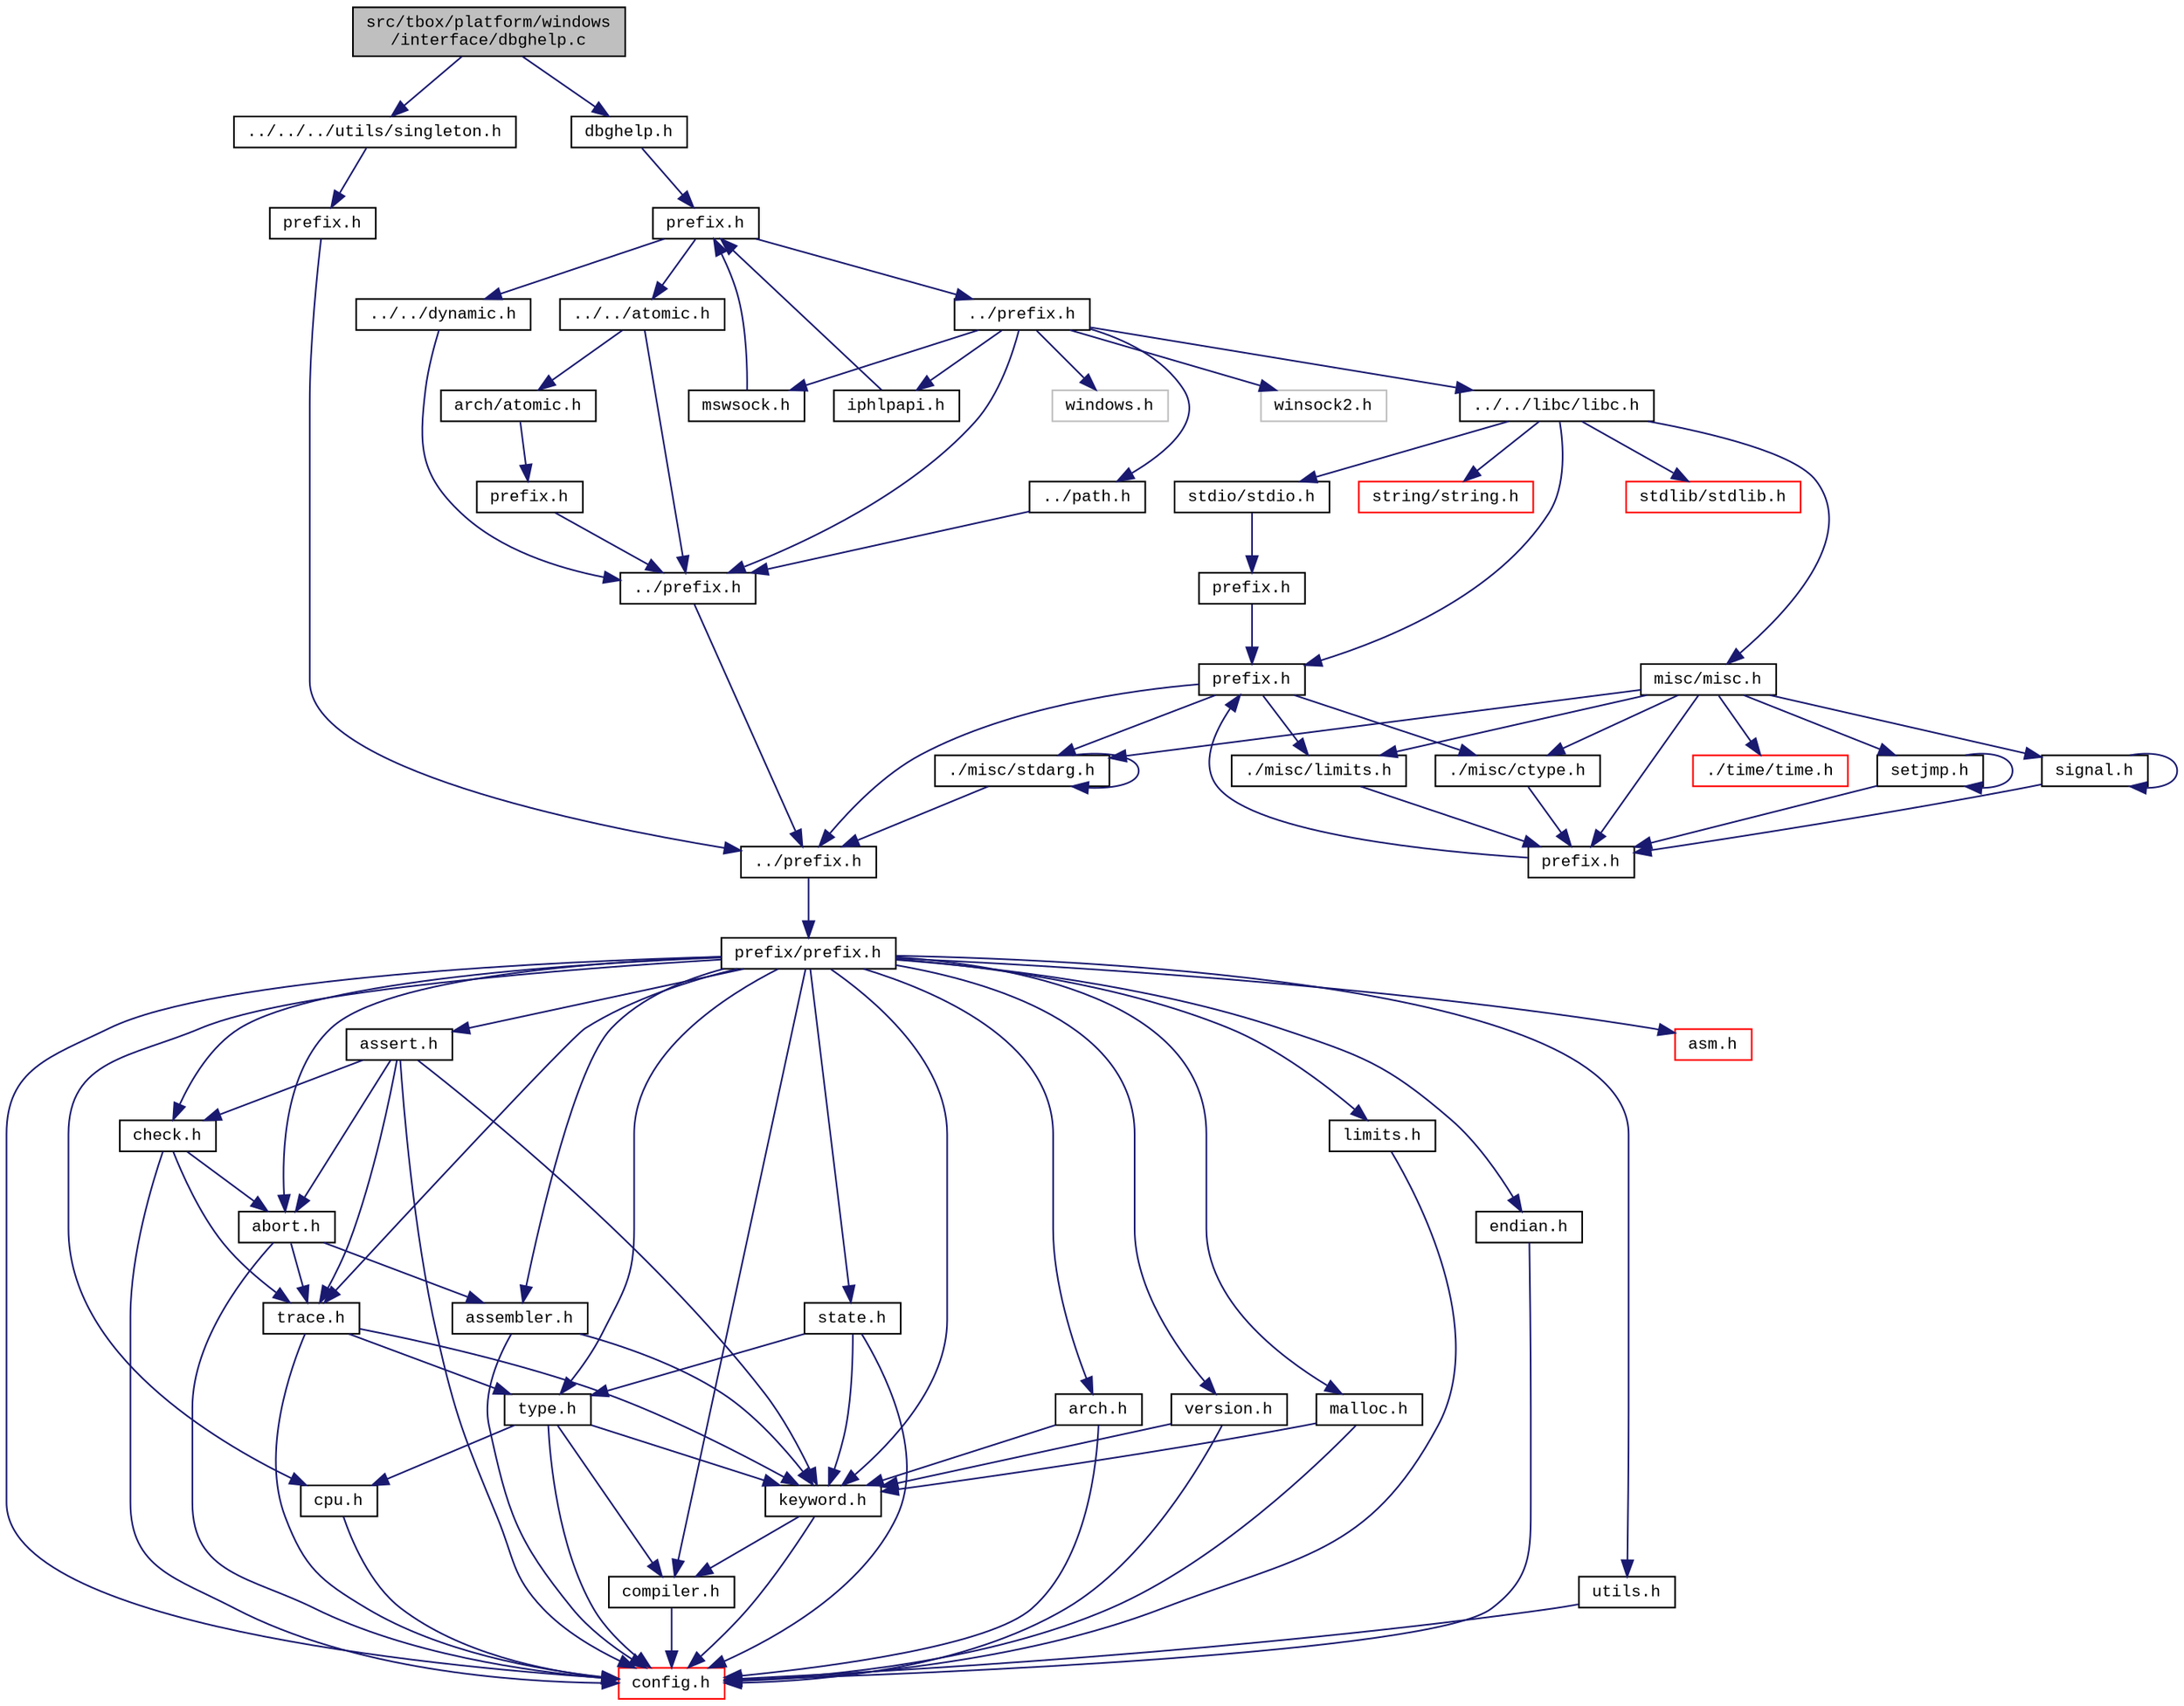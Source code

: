 digraph "src/tbox/platform/windows/interface/dbghelp.c"
{
  edge [fontname="CourierNew",fontsize="10",labelfontname="CourierNew",labelfontsize="10"];
  node [fontname="CourierNew",fontsize="10",shape=record];
  Node1 [label="src/tbox/platform/windows\l/interface/dbghelp.c",height=0.2,width=0.4,color="black", fillcolor="grey75", style="filled" fontcolor="black"];
  Node1 -> Node2 [color="midnightblue",fontsize="10",style="solid"];
  Node2 [label="dbghelp.h",height=0.2,width=0.4,color="black", fillcolor="white", style="filled",URL="$d3/d86/dbghelp_8h.html"];
  Node2 -> Node3 [color="midnightblue",fontsize="10",style="solid"];
  Node3 [label="prefix.h",height=0.2,width=0.4,color="black", fillcolor="white", style="filled",URL="$d2/d02/platform_2windows_2interface_2prefix_8h_source.html"];
  Node3 -> Node4 [color="midnightblue",fontsize="10",style="solid"];
  Node4 [label="../prefix.h",height=0.2,width=0.4,color="black", fillcolor="white", style="filled",URL="$d2/d6c/platform_2windows_2prefix_8h_source.html"];
  Node4 -> Node5 [color="midnightblue",fontsize="10",style="solid"];
  Node5 [label="../prefix.h",height=0.2,width=0.4,color="black", fillcolor="white", style="filled",URL="$db/dfa/platform_2prefix_8h_source.html"];
  Node5 -> Node6 [color="midnightblue",fontsize="10",style="solid"];
  Node6 [label="../prefix.h",height=0.2,width=0.4,color="black", fillcolor="white", style="filled",URL="$df/d5c/prefix_8h_source.html"];
  Node6 -> Node7 [color="midnightblue",fontsize="10",style="solid"];
  Node7 [label="prefix/prefix.h",height=0.2,width=0.4,color="black", fillcolor="white", style="filled",URL="$da/da3/prefix_2prefix_8h_source.html"];
  Node7 -> Node8 [color="midnightblue",fontsize="10",style="solid"];
  Node8 [label="config.h",height=0.2,width=0.4,color="red", fillcolor="white", style="filled",URL="$de/d7b/prefix_2config_8h_source.html"];
  Node7 -> Node9 [color="midnightblue",fontsize="10",style="solid"];
  Node9 [label="cpu.h",height=0.2,width=0.4,color="black", fillcolor="white", style="filled",URL="$dc/da7/cpu_8h.html"];
  Node9 -> Node8 [color="midnightblue",fontsize="10",style="solid"];
  Node7 -> Node10 [color="midnightblue",fontsize="10",style="solid"];
  Node10 [label="arch.h",height=0.2,width=0.4,color="black", fillcolor="white", style="filled",URL="$d2/d2d/arch_8h.html"];
  Node10 -> Node8 [color="midnightblue",fontsize="10",style="solid"];
  Node10 -> Node11 [color="midnightblue",fontsize="10",style="solid"];
  Node11 [label="keyword.h",height=0.2,width=0.4,color="black", fillcolor="white", style="filled",URL="$dd/d8b/keyword_8h.html"];
  Node11 -> Node8 [color="midnightblue",fontsize="10",style="solid"];
  Node11 -> Node12 [color="midnightblue",fontsize="10",style="solid"];
  Node12 [label="compiler.h",height=0.2,width=0.4,color="black", fillcolor="white", style="filled",URL="$d4/dd1/compiler_8h.html"];
  Node12 -> Node8 [color="midnightblue",fontsize="10",style="solid"];
  Node7 -> Node13 [color="midnightblue",fontsize="10",style="solid"];
  Node13 [label="type.h",height=0.2,width=0.4,color="black", fillcolor="white", style="filled",URL="$d6/d57/prefix_2type_8h_source.html"];
  Node13 -> Node8 [color="midnightblue",fontsize="10",style="solid"];
  Node13 -> Node11 [color="midnightblue",fontsize="10",style="solid"];
  Node13 -> Node12 [color="midnightblue",fontsize="10",style="solid"];
  Node13 -> Node9 [color="midnightblue",fontsize="10",style="solid"];
  Node7 -> Node14 [color="midnightblue",fontsize="10",style="solid"];
  Node14 [label="limits.h",height=0.2,width=0.4,color="black", fillcolor="white", style="filled",URL="$da/d87/prefix_2limits_8h_source.html"];
  Node14 -> Node8 [color="midnightblue",fontsize="10",style="solid"];
  Node7 -> Node15 [color="midnightblue",fontsize="10",style="solid"];
  Node15 [label="endian.h",height=0.2,width=0.4,color="black", fillcolor="white", style="filled",URL="$d1/d84/endian_8h.html"];
  Node15 -> Node8 [color="midnightblue",fontsize="10",style="solid"];
  Node7 -> Node16 [color="midnightblue",fontsize="10",style="solid"];
  Node16 [label="version.h",height=0.2,width=0.4,color="black", fillcolor="white", style="filled",URL="$df/dfc/version_8h.html"];
  Node16 -> Node8 [color="midnightblue",fontsize="10",style="solid"];
  Node16 -> Node11 [color="midnightblue",fontsize="10",style="solid"];
  Node7 -> Node12 [color="midnightblue",fontsize="10",style="solid"];
  Node7 -> Node17 [color="midnightblue",fontsize="10",style="solid"];
  Node17 [label="assembler.h",height=0.2,width=0.4,color="black", fillcolor="white", style="filled",URL="$d4/dec/assembler_8h.html"];
  Node17 -> Node8 [color="midnightblue",fontsize="10",style="solid"];
  Node17 -> Node11 [color="midnightblue",fontsize="10",style="solid"];
  Node7 -> Node11 [color="midnightblue",fontsize="10",style="solid"];
  Node7 -> Node18 [color="midnightblue",fontsize="10",style="solid"];
  Node18 [label="trace.h",height=0.2,width=0.4,color="black", fillcolor="white", style="filled",URL="$dc/d22/prefix_2trace_8h_source.html"];
  Node18 -> Node8 [color="midnightblue",fontsize="10",style="solid"];
  Node18 -> Node13 [color="midnightblue",fontsize="10",style="solid"];
  Node18 -> Node11 [color="midnightblue",fontsize="10",style="solid"];
  Node7 -> Node19 [color="midnightblue",fontsize="10",style="solid"];
  Node19 [label="abort.h",height=0.2,width=0.4,color="black", fillcolor="white", style="filled",URL="$d4/dc1/abort_8h.html"];
  Node19 -> Node8 [color="midnightblue",fontsize="10",style="solid"];
  Node19 -> Node18 [color="midnightblue",fontsize="10",style="solid"];
  Node19 -> Node17 [color="midnightblue",fontsize="10",style="solid"];
  Node7 -> Node20 [color="midnightblue",fontsize="10",style="solid"];
  Node20 [label="check.h",height=0.2,width=0.4,color="black", fillcolor="white", style="filled",URL="$d6/d38/check_8h.html"];
  Node20 -> Node8 [color="midnightblue",fontsize="10",style="solid"];
  Node20 -> Node18 [color="midnightblue",fontsize="10",style="solid"];
  Node20 -> Node19 [color="midnightblue",fontsize="10",style="solid"];
  Node7 -> Node21 [color="midnightblue",fontsize="10",style="solid"];
  Node21 [label="assert.h",height=0.2,width=0.4,color="black", fillcolor="white", style="filled",URL="$dc/da7/assert_8h.html"];
  Node21 -> Node8 [color="midnightblue",fontsize="10",style="solid"];
  Node21 -> Node18 [color="midnightblue",fontsize="10",style="solid"];
  Node21 -> Node19 [color="midnightblue",fontsize="10",style="solid"];
  Node21 -> Node20 [color="midnightblue",fontsize="10",style="solid"];
  Node21 -> Node11 [color="midnightblue",fontsize="10",style="solid"];
  Node7 -> Node22 [color="midnightblue",fontsize="10",style="solid"];
  Node22 [label="malloc.h",height=0.2,width=0.4,color="black", fillcolor="white", style="filled",URL="$d0/d4c/malloc_8h.html"];
  Node22 -> Node8 [color="midnightblue",fontsize="10",style="solid"];
  Node22 -> Node11 [color="midnightblue",fontsize="10",style="solid"];
  Node7 -> Node23 [color="midnightblue",fontsize="10",style="solid"];
  Node23 [label="utils.h",height=0.2,width=0.4,color="black", fillcolor="white", style="filled",URL="$dc/ddc/prefix_2utils_8h_source.html"];
  Node23 -> Node8 [color="midnightblue",fontsize="10",style="solid"];
  Node7 -> Node24 [color="midnightblue",fontsize="10",style="solid"];
  Node24 [label="state.h",height=0.2,width=0.4,color="black", fillcolor="white", style="filled",URL="$db/d3b/state_8h.html"];
  Node24 -> Node8 [color="midnightblue",fontsize="10",style="solid"];
  Node24 -> Node13 [color="midnightblue",fontsize="10",style="solid"];
  Node24 -> Node11 [color="midnightblue",fontsize="10",style="solid"];
  Node7 -> Node25 [color="midnightblue",fontsize="10",style="solid"];
  Node25 [label="asm.h",height=0.2,width=0.4,color="red", fillcolor="white", style="filled",URL="$de/d21/asm_8h_source.html"];
  Node4 -> Node26 [color="midnightblue",fontsize="10",style="solid"];
  Node26 [label="../path.h",height=0.2,width=0.4,color="black", fillcolor="white", style="filled",URL="$d7/dd4/path_8h_source.html"];
  Node26 -> Node5 [color="midnightblue",fontsize="10",style="solid"];
  Node4 -> Node27 [color="midnightblue",fontsize="10",style="solid"];
  Node27 [label="../../libc/libc.h",height=0.2,width=0.4,color="black", fillcolor="white", style="filled",URL="$db/dc8/libc_8h.html"];
  Node27 -> Node28 [color="midnightblue",fontsize="10",style="solid"];
  Node28 [label="prefix.h",height=0.2,width=0.4,color="black", fillcolor="white", style="filled",URL="$d4/df0/libc_2prefix_8h_source.html"];
  Node28 -> Node6 [color="midnightblue",fontsize="10",style="solid"];
  Node28 -> Node29 [color="midnightblue",fontsize="10",style="solid"];
  Node29 [label="./misc/ctype.h",height=0.2,width=0.4,color="black", fillcolor="white", style="filled",URL="$d7/d0d/ctype_8h.html"];
  Node29 -> Node30 [color="midnightblue",fontsize="10",style="solid"];
  Node30 [label="prefix.h",height=0.2,width=0.4,color="black", fillcolor="white", style="filled",URL="$d4/d8c/libc_2misc_2prefix_8h_source.html"];
  Node30 -> Node28 [color="midnightblue",fontsize="10",style="solid"];
  Node28 -> Node31 [color="midnightblue",fontsize="10",style="solid"];
  Node31 [label="./misc/limits.h",height=0.2,width=0.4,color="black", fillcolor="white", style="filled",URL="$d8/dab/libc_2misc_2limits_8h_source.html"];
  Node31 -> Node30 [color="midnightblue",fontsize="10",style="solid"];
  Node28 -> Node32 [color="midnightblue",fontsize="10",style="solid"];
  Node32 [label="./misc/stdarg.h",height=0.2,width=0.4,color="black", fillcolor="white", style="filled",URL="$d1/d2d/stdarg_8h.html"];
  Node32 -> Node6 [color="midnightblue",fontsize="10",style="solid"];
  Node32 -> Node32 [color="midnightblue",fontsize="10",style="solid"];
  Node27 -> Node33 [color="midnightblue",fontsize="10",style="solid"];
  Node33 [label="misc/misc.h",height=0.2,width=0.4,color="black", fillcolor="white", style="filled",URL="$d4/d08/misc_8h.html"];
  Node33 -> Node30 [color="midnightblue",fontsize="10",style="solid"];
  Node33 -> Node29 [color="midnightblue",fontsize="10",style="solid"];
  Node33 -> Node32 [color="midnightblue",fontsize="10",style="solid"];
  Node33 -> Node34 [color="midnightblue",fontsize="10",style="solid"];
  Node34 [label="setjmp.h",height=0.2,width=0.4,color="black", fillcolor="white", style="filled",URL="$dd/df8/setjmp_8h.html"];
  Node34 -> Node30 [color="midnightblue",fontsize="10",style="solid"];
  Node34 -> Node34 [color="midnightblue",fontsize="10",style="solid"];
  Node33 -> Node35 [color="midnightblue",fontsize="10",style="solid"];
  Node35 [label="signal.h",height=0.2,width=0.4,color="black", fillcolor="white", style="filled",URL="$d8/d39/signal_8h.html"];
  Node35 -> Node30 [color="midnightblue",fontsize="10",style="solid"];
  Node35 -> Node35 [color="midnightblue",fontsize="10",style="solid"];
  Node33 -> Node31 [color="midnightblue",fontsize="10",style="solid"];
  Node33 -> Node36 [color="midnightblue",fontsize="10",style="solid"];
  Node36 [label="./time/time.h",height=0.2,width=0.4,color="red", fillcolor="white", style="filled",URL="$de/d4b/libc_2misc_2time_2time_8h_source.html"];
  Node27 -> Node37 [color="midnightblue",fontsize="10",style="solid"];
  Node37 [label="stdio/stdio.h",height=0.2,width=0.4,color="black", fillcolor="white", style="filled",URL="$d6/dd1/stdio_8h.html"];
  Node37 -> Node38 [color="midnightblue",fontsize="10",style="solid"];
  Node38 [label="prefix.h",height=0.2,width=0.4,color="black", fillcolor="white", style="filled",URL="$d3/de9/libc_2stdio_2prefix_8h_source.html"];
  Node38 -> Node28 [color="midnightblue",fontsize="10",style="solid"];
  Node27 -> Node39 [color="midnightblue",fontsize="10",style="solid"];
  Node39 [label="stdlib/stdlib.h",height=0.2,width=0.4,color="red", fillcolor="white", style="filled",URL="$dc/d9c/stdlib_8h.html"];
  Node27 -> Node40 [color="midnightblue",fontsize="10",style="solid"];
  Node40 [label="string/string.h",height=0.2,width=0.4,color="red", fillcolor="white", style="filled",URL="$da/d52/libc_2string_2string_8h_source.html"];
  Node4 -> Node41 [color="midnightblue",fontsize="10",style="solid"];
  Node41 [label="winsock2.h",height=0.2,width=0.4,color="grey75", fillcolor="white", style="filled"];
  Node4 -> Node42 [color="midnightblue",fontsize="10",style="solid"];
  Node42 [label="mswsock.h",height=0.2,width=0.4,color="black", fillcolor="white", style="filled",URL="$d0/d8f/mswsock_8h.html"];
  Node42 -> Node3 [color="midnightblue",fontsize="10",style="solid"];
  Node4 -> Node43 [color="midnightblue",fontsize="10",style="solid"];
  Node43 [label="windows.h",height=0.2,width=0.4,color="grey75", fillcolor="white", style="filled"];
  Node4 -> Node44 [color="midnightblue",fontsize="10",style="solid"];
  Node44 [label="iphlpapi.h",height=0.2,width=0.4,color="black", fillcolor="white", style="filled",URL="$d2/d4e/iphlpapi_8h.html"];
  Node44 -> Node3 [color="midnightblue",fontsize="10",style="solid"];
  Node3 -> Node45 [color="midnightblue",fontsize="10",style="solid"];
  Node45 [label="../../atomic.h",height=0.2,width=0.4,color="black", fillcolor="white", style="filled",URL="$dd/d02/atomic_8h_source.html"];
  Node45 -> Node5 [color="midnightblue",fontsize="10",style="solid"];
  Node45 -> Node46 [color="midnightblue",fontsize="10",style="solid"];
  Node46 [label="arch/atomic.h",height=0.2,width=0.4,color="black", fillcolor="white", style="filled",URL="$df/d85/arch_2atomic_8h_source.html"];
  Node46 -> Node47 [color="midnightblue",fontsize="10",style="solid"];
  Node47 [label="prefix.h",height=0.2,width=0.4,color="black", fillcolor="white", style="filled",URL="$d5/d4f/platform_2arch_2prefix_8h_source.html"];
  Node47 -> Node5 [color="midnightblue",fontsize="10",style="solid"];
  Node3 -> Node48 [color="midnightblue",fontsize="10",style="solid"];
  Node48 [label="../../dynamic.h",height=0.2,width=0.4,color="black", fillcolor="white", style="filled",URL="$df/dd3/dynamic_8h_source.html"];
  Node48 -> Node5 [color="midnightblue",fontsize="10",style="solid"];
  Node1 -> Node49 [color="midnightblue",fontsize="10",style="solid"];
  Node49 [label="../../../utils/singleton.h",height=0.2,width=0.4,color="black", fillcolor="white", style="filled",URL="$d4/d0b/singleton_8h.html"];
  Node49 -> Node50 [color="midnightblue",fontsize="10",style="solid"];
  Node50 [label="prefix.h",height=0.2,width=0.4,color="black", fillcolor="white", style="filled",URL="$de/d60/utils_2prefix_8h_source.html"];
  Node50 -> Node6 [color="midnightblue",fontsize="10",style="solid"];
}
